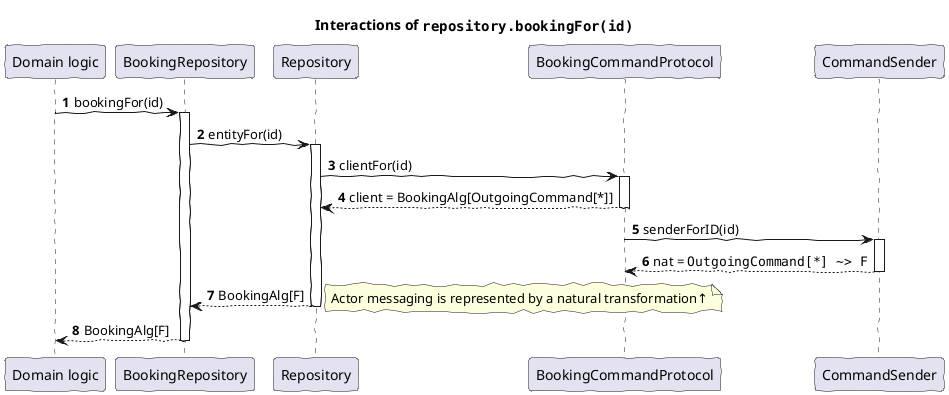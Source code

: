 @startuml
'https://plantuml.com/sequence-diagram
title Interactions of ""repository.bookingFor(id)""
skinparam handwritten true
skinparam defaultFontName Chalkboard

participant "Domain logic" as Domain
participant BookingRepository as BookingRepository
participant Repository as Repository
participant BookingCommandProtocol as BookingCommandProtocol1
participant CommandSender as CommandSender
autonumber
autoactivate on

Domain -> BookingRepository: bookingFor(id)
BookingRepository -> Repository: entityFor(id)
Repository -> BookingCommandProtocol1: clientFor(id)
return client = BookingAlg[OutgoingCommand[*]]
BookingCommandProtocol1 -> CommandSender: senderForID(id)
return nat = ""OutgoingCommand[*] ~> F""
return BookingAlg[F]
note right: Actor messaging is represented by a natural transformation↑

return BookingAlg[F]
@enduml